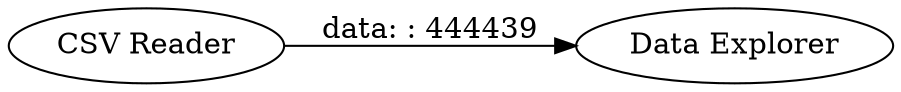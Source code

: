 digraph {
	"8295805354523536786_2" [label="Data Explorer"]
	"8295805354523536786_1" [label="CSV Reader"]
	"8295805354523536786_1" -> "8295805354523536786_2" [label="data: : 444439"]
	rankdir=LR
}

